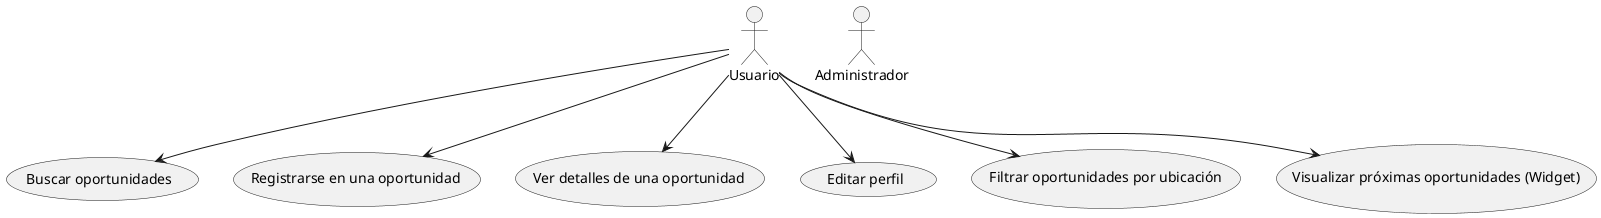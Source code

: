 @startuml
actor Usuario
actor Administrador

usecase "Buscar oportunidades" as UC1
usecase "Registrarse en una oportunidad" as UC2
usecase "Ver detalles de una oportunidad" as UC3
usecase "Editar perfil" as UC4
usecase "Filtrar oportunidades por ubicación" as UC5
usecase "Visualizar próximas oportunidades (Widget)" as UC6

Usuario --> UC1
Usuario --> UC2
Usuario --> UC3
Usuario --> UC4
Usuario --> UC5
Usuario --> UC6
@enduml
